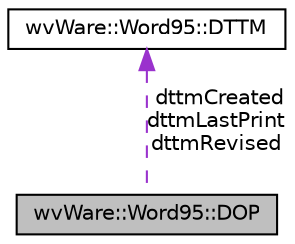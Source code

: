 digraph "wvWare::Word95::DOP"
{
  edge [fontname="Helvetica",fontsize="10",labelfontname="Helvetica",labelfontsize="10"];
  node [fontname="Helvetica",fontsize="10",shape=record];
  Node1 [label="wvWare::Word95::DOP",height=0.2,width=0.4,color="black", fillcolor="grey75", style="filled", fontcolor="black"];
  Node2 -> Node1 [dir="back",color="darkorchid3",fontsize="10",style="dashed",label=" dttmCreated\ndttmLastPrint\ndttmRevised" ,fontname="Helvetica"];
  Node2 [label="wvWare::Word95::DTTM",height=0.2,width=0.4,color="black", fillcolor="white", style="filled",URL="$structwv_ware_1_1_word95_1_1_d_t_t_m.html"];
}
